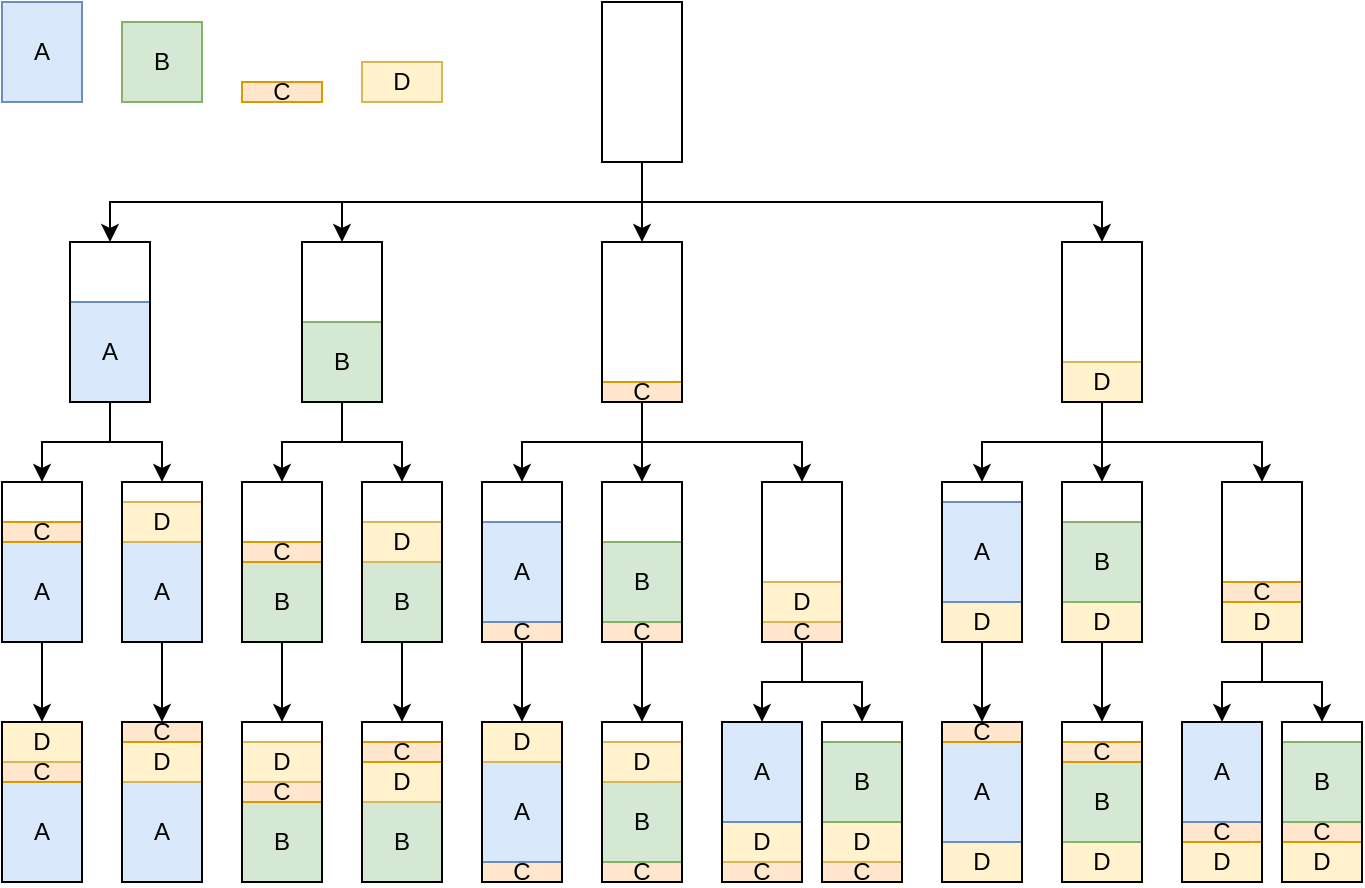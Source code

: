 <mxfile version="14.5.1" type="device"><diagram name="Page-1" id="e_w-Gh5JkEzT7K7jKt5F"><mxGraphModel dx="1086" dy="806" grid="1" gridSize="10" guides="1" tooltips="1" connect="1" arrows="1" fold="1" page="1" pageScale="1" pageWidth="827" pageHeight="1169" math="0" shadow="0"><root><mxCell id="0"/><mxCell id="1" parent="0"/><mxCell id="lLcgFKIzy0igxtEhPc2M-120" value="D" style="rounded=0;whiteSpace=wrap;html=1;fillColor=#fff2cc;strokeColor=#d6b656;" parent="1" vertex="1"><mxGeometry x="930" y="500" width="40" height="20" as="geometry"/></mxCell><mxCell id="lLcgFKIzy0igxtEhPc2M-121" value="C" style="rounded=0;whiteSpace=wrap;html=1;fillColor=#ffe6cc;strokeColor=#d79b00;" parent="1" vertex="1"><mxGeometry x="930" y="490" width="40" height="10" as="geometry"/></mxCell><mxCell id="lLcgFKIzy0igxtEhPc2M-127" value="A" style="rounded=0;whiteSpace=wrap;html=1;fillColor=#dae8fc;strokeColor=#6c8ebf;" parent="1" vertex="1"><mxGeometry x="930" y="440" width="40" height="50" as="geometry"/></mxCell><mxCell id="lLcgFKIzy0igxtEhPc2M-11" style="edgeStyle=orthogonalEdgeStyle;rounded=0;orthogonalLoop=1;jettySize=auto;html=1;exitX=0.5;exitY=1;exitDx=0;exitDy=0;" parent="1" source="lLcgFKIzy0igxtEhPc2M-1" target="lLcgFKIzy0igxtEhPc2M-3" edge="1"><mxGeometry relative="1" as="geometry"/></mxCell><mxCell id="lLcgFKIzy0igxtEhPc2M-12" style="edgeStyle=orthogonalEdgeStyle;rounded=0;orthogonalLoop=1;jettySize=auto;html=1;exitX=0.5;exitY=1;exitDx=0;exitDy=0;entryX=0.5;entryY=0;entryDx=0;entryDy=0;" parent="1" source="lLcgFKIzy0igxtEhPc2M-1" target="lLcgFKIzy0igxtEhPc2M-2" edge="1"><mxGeometry relative="1" as="geometry"/></mxCell><mxCell id="lLcgFKIzy0igxtEhPc2M-13" style="edgeStyle=orthogonalEdgeStyle;rounded=0;orthogonalLoop=1;jettySize=auto;html=1;exitX=0.5;exitY=1;exitDx=0;exitDy=0;entryX=0.5;entryY=0;entryDx=0;entryDy=0;" parent="1" source="lLcgFKIzy0igxtEhPc2M-1" target="lLcgFKIzy0igxtEhPc2M-4" edge="1"><mxGeometry relative="1" as="geometry"/></mxCell><mxCell id="lLcgFKIzy0igxtEhPc2M-26" style="edgeStyle=orthogonalEdgeStyle;rounded=0;orthogonalLoop=1;jettySize=auto;html=1;exitX=0.5;exitY=1;exitDx=0;exitDy=0;entryX=0.5;entryY=0;entryDx=0;entryDy=0;" parent="1" source="lLcgFKIzy0igxtEhPc2M-1" target="lLcgFKIzy0igxtEhPc2M-25" edge="1"><mxGeometry relative="1" as="geometry"/></mxCell><mxCell id="lLcgFKIzy0igxtEhPc2M-1" value="" style="rounded=0;whiteSpace=wrap;html=1;" parent="1" vertex="1"><mxGeometry x="640" y="80" width="40" height="80" as="geometry"/></mxCell><mxCell id="lLcgFKIzy0igxtEhPc2M-15" style="edgeStyle=orthogonalEdgeStyle;rounded=0;orthogonalLoop=1;jettySize=auto;html=1;exitX=0.5;exitY=1;exitDx=0;exitDy=0;entryX=0.5;entryY=0;entryDx=0;entryDy=0;" parent="1" source="lLcgFKIzy0igxtEhPc2M-2" target="lLcgFKIzy0igxtEhPc2M-7" edge="1"><mxGeometry relative="1" as="geometry"/></mxCell><mxCell id="lLcgFKIzy0igxtEhPc2M-18" style="edgeStyle=orthogonalEdgeStyle;rounded=0;orthogonalLoop=1;jettySize=auto;html=1;exitX=0.5;exitY=1;exitDx=0;exitDy=0;entryX=0.5;entryY=0;entryDx=0;entryDy=0;" parent="1" source="lLcgFKIzy0igxtEhPc2M-2" target="lLcgFKIzy0igxtEhPc2M-8" edge="1"><mxGeometry relative="1" as="geometry"/></mxCell><mxCell id="lLcgFKIzy0igxtEhPc2M-14" style="edgeStyle=orthogonalEdgeStyle;rounded=0;orthogonalLoop=1;jettySize=auto;html=1;exitX=0.5;exitY=1;exitDx=0;exitDy=0;entryX=0.5;entryY=0;entryDx=0;entryDy=0;" parent="1" source="lLcgFKIzy0igxtEhPc2M-3" target="lLcgFKIzy0igxtEhPc2M-5" edge="1"><mxGeometry relative="1" as="geometry"/></mxCell><mxCell id="lLcgFKIzy0igxtEhPc2M-17" style="edgeStyle=orthogonalEdgeStyle;rounded=0;orthogonalLoop=1;jettySize=auto;html=1;exitX=0.5;exitY=1;exitDx=0;exitDy=0;entryX=0.5;entryY=0;entryDx=0;entryDy=0;" parent="1" source="lLcgFKIzy0igxtEhPc2M-3" target="lLcgFKIzy0igxtEhPc2M-6" edge="1"><mxGeometry relative="1" as="geometry"/></mxCell><mxCell id="lLcgFKIzy0igxtEhPc2M-19" style="edgeStyle=orthogonalEdgeStyle;rounded=0;orthogonalLoop=1;jettySize=auto;html=1;exitX=0.5;exitY=1;exitDx=0;exitDy=0;entryX=0.5;entryY=0;entryDx=0;entryDy=0;" parent="1" source="lLcgFKIzy0igxtEhPc2M-4" target="lLcgFKIzy0igxtEhPc2M-10" edge="1"><mxGeometry relative="1" as="geometry"/></mxCell><mxCell id="lLcgFKIzy0igxtEhPc2M-20" value="A" style="rounded=0;whiteSpace=wrap;html=1;fillColor=#dae8fc;strokeColor=#6c8ebf;" parent="1" vertex="1"><mxGeometry x="374" y="230" width="40" height="50" as="geometry"/></mxCell><mxCell id="lLcgFKIzy0igxtEhPc2M-21" value="B" style="rounded=0;whiteSpace=wrap;html=1;fillColor=#d5e8d4;strokeColor=#82b366;" parent="1" vertex="1"><mxGeometry x="490" y="240" width="40" height="40" as="geometry"/></mxCell><mxCell id="lLcgFKIzy0igxtEhPc2M-50" style="edgeStyle=orthogonalEdgeStyle;rounded=0;orthogonalLoop=1;jettySize=auto;html=1;exitX=0.5;exitY=1;exitDx=0;exitDy=0;entryX=0.5;entryY=0;entryDx=0;entryDy=0;" parent="1" source="lLcgFKIzy0igxtEhPc2M-22" target="lLcgFKIzy0igxtEhPc2M-46" edge="1"><mxGeometry relative="1" as="geometry"/></mxCell><mxCell id="lLcgFKIzy0igxtEhPc2M-130" style="edgeStyle=orthogonalEdgeStyle;rounded=0;orthogonalLoop=1;jettySize=auto;html=1;exitX=0.5;exitY=1;exitDx=0;exitDy=0;entryX=0.5;entryY=0;entryDx=0;entryDy=0;" parent="1" source="lLcgFKIzy0igxtEhPc2M-22" target="lLcgFKIzy0igxtEhPc2M-9" edge="1"><mxGeometry relative="1" as="geometry"/></mxCell><mxCell id="lLcgFKIzy0igxtEhPc2M-22" value="C" style="rounded=0;whiteSpace=wrap;html=1;fillColor=#ffe6cc;strokeColor=#d79b00;" parent="1" vertex="1"><mxGeometry x="640" y="270" width="40" height="10" as="geometry"/></mxCell><mxCell id="lLcgFKIzy0igxtEhPc2M-35" style="edgeStyle=orthogonalEdgeStyle;rounded=0;orthogonalLoop=1;jettySize=auto;html=1;exitX=0.5;exitY=1;exitDx=0;exitDy=0;entryX=0.5;entryY=0;entryDx=0;entryDy=0;" parent="1" source="lLcgFKIzy0igxtEhPc2M-24" target="lLcgFKIzy0igxtEhPc2M-33" edge="1"><mxGeometry relative="1" as="geometry"/></mxCell><mxCell id="lLcgFKIzy0igxtEhPc2M-38" style="edgeStyle=orthogonalEdgeStyle;rounded=0;orthogonalLoop=1;jettySize=auto;html=1;exitX=0.5;exitY=1;exitDx=0;exitDy=0;entryX=0.5;entryY=0;entryDx=0;entryDy=0;" parent="1" source="lLcgFKIzy0igxtEhPc2M-24" target="lLcgFKIzy0igxtEhPc2M-36" edge="1"><mxGeometry relative="1" as="geometry"/></mxCell><mxCell id="lLcgFKIzy0igxtEhPc2M-55" style="edgeStyle=orthogonalEdgeStyle;rounded=0;orthogonalLoop=1;jettySize=auto;html=1;exitX=0.5;exitY=1;exitDx=0;exitDy=0;entryX=0.5;entryY=0;entryDx=0;entryDy=0;" parent="1" source="lLcgFKIzy0igxtEhPc2M-24" target="lLcgFKIzy0igxtEhPc2M-53" edge="1"><mxGeometry relative="1" as="geometry"/></mxCell><mxCell id="lLcgFKIzy0igxtEhPc2M-24" value="D" style="rounded=0;whiteSpace=wrap;html=1;fillColor=#fff2cc;strokeColor=#d6b656;" parent="1" vertex="1"><mxGeometry x="870" y="260" width="40" height="20" as="geometry"/></mxCell><mxCell id="lLcgFKIzy0igxtEhPc2M-67" style="edgeStyle=orthogonalEdgeStyle;rounded=0;orthogonalLoop=1;jettySize=auto;html=1;exitX=0.5;exitY=1;exitDx=0;exitDy=0;entryX=0.5;entryY=0;entryDx=0;entryDy=0;" parent="1" source="lLcgFKIzy0igxtEhPc2M-27" target="lLcgFKIzy0igxtEhPc2M-64" edge="1"><mxGeometry relative="1" as="geometry"/></mxCell><mxCell id="lLcgFKIzy0igxtEhPc2M-27" value="A" style="rounded=0;whiteSpace=wrap;html=1;fillColor=#dae8fc;strokeColor=#6c8ebf;" parent="1" vertex="1"><mxGeometry x="340" y="350" width="40" height="50" as="geometry"/></mxCell><mxCell id="lLcgFKIzy0igxtEhPc2M-72" style="edgeStyle=orthogonalEdgeStyle;rounded=0;orthogonalLoop=1;jettySize=auto;html=1;exitX=0.5;exitY=1;exitDx=0;exitDy=0;entryX=0.5;entryY=0;entryDx=0;entryDy=0;" parent="1" source="lLcgFKIzy0igxtEhPc2M-28" target="lLcgFKIzy0igxtEhPc2M-69" edge="1"><mxGeometry relative="1" as="geometry"/></mxCell><mxCell id="lLcgFKIzy0igxtEhPc2M-28" value="A" style="rounded=0;whiteSpace=wrap;html=1;fillColor=#dae8fc;strokeColor=#6c8ebf;" parent="1" vertex="1"><mxGeometry x="400" y="350" width="40" height="50" as="geometry"/></mxCell><mxCell id="lLcgFKIzy0igxtEhPc2M-78" style="edgeStyle=orthogonalEdgeStyle;rounded=0;orthogonalLoop=1;jettySize=auto;html=1;exitX=0.5;exitY=1;exitDx=0;exitDy=0;entryX=0.5;entryY=0;entryDx=0;entryDy=0;" parent="1" source="lLcgFKIzy0igxtEhPc2M-29" target="lLcgFKIzy0igxtEhPc2M-74" edge="1"><mxGeometry relative="1" as="geometry"/></mxCell><mxCell id="lLcgFKIzy0igxtEhPc2M-29" value="B" style="rounded=0;whiteSpace=wrap;html=1;fillColor=#d5e8d4;strokeColor=#82b366;" parent="1" vertex="1"><mxGeometry x="460" y="360" width="40" height="40" as="geometry"/></mxCell><mxCell id="lLcgFKIzy0igxtEhPc2M-86" style="edgeStyle=orthogonalEdgeStyle;rounded=0;orthogonalLoop=1;jettySize=auto;html=1;exitX=0.5;exitY=1;exitDx=0;exitDy=0;entryX=0.5;entryY=0;entryDx=0;entryDy=0;" parent="1" source="lLcgFKIzy0igxtEhPc2M-30" target="lLcgFKIzy0igxtEhPc2M-82" edge="1"><mxGeometry relative="1" as="geometry"/></mxCell><mxCell id="lLcgFKIzy0igxtEhPc2M-30" value="B" style="rounded=0;whiteSpace=wrap;html=1;fillColor=#d5e8d4;strokeColor=#82b366;" parent="1" vertex="1"><mxGeometry x="520" y="360" width="40" height="40" as="geometry"/></mxCell><mxCell id="lLcgFKIzy0igxtEhPc2M-88" style="edgeStyle=orthogonalEdgeStyle;rounded=0;orthogonalLoop=1;jettySize=auto;html=1;exitX=0.5;exitY=1;exitDx=0;exitDy=0;entryX=0.5;entryY=0;entryDx=0;entryDy=0;" parent="1" source="lLcgFKIzy0igxtEhPc2M-31" target="lLcgFKIzy0igxtEhPc2M-87" edge="1"><mxGeometry relative="1" as="geometry"/></mxCell><mxCell id="lLcgFKIzy0igxtEhPc2M-31" value="C" style="rounded=0;whiteSpace=wrap;html=1;fillColor=#ffe6cc;strokeColor=#d79b00;" parent="1" vertex="1"><mxGeometry x="580" y="390" width="40" height="10" as="geometry"/></mxCell><mxCell id="lLcgFKIzy0igxtEhPc2M-95" style="edgeStyle=orthogonalEdgeStyle;rounded=0;orthogonalLoop=1;jettySize=auto;html=1;exitX=0.5;exitY=1;exitDx=0;exitDy=0;entryX=0.5;entryY=0;entryDx=0;entryDy=0;" parent="1" source="lLcgFKIzy0igxtEhPc2M-32" target="lLcgFKIzy0igxtEhPc2M-89" edge="1"><mxGeometry relative="1" as="geometry"/></mxCell><mxCell id="lLcgFKIzy0igxtEhPc2M-32" value="C" style="rounded=0;whiteSpace=wrap;html=1;fillColor=#ffe6cc;strokeColor=#d79b00;" parent="1" vertex="1"><mxGeometry x="640" y="390" width="40" height="10" as="geometry"/></mxCell><mxCell id="lLcgFKIzy0igxtEhPc2M-111" style="edgeStyle=orthogonalEdgeStyle;rounded=0;orthogonalLoop=1;jettySize=auto;html=1;exitX=0.5;exitY=1;exitDx=0;exitDy=0;entryX=0.5;entryY=0;entryDx=0;entryDy=0;" parent="1" source="lLcgFKIzy0igxtEhPc2M-34" target="lLcgFKIzy0igxtEhPc2M-108" edge="1"><mxGeometry relative="1" as="geometry"/></mxCell><mxCell id="lLcgFKIzy0igxtEhPc2M-34" value="D" style="rounded=0;whiteSpace=wrap;html=1;fillColor=#fff2cc;strokeColor=#d6b656;" parent="1" vertex="1"><mxGeometry x="810" y="380" width="40" height="20" as="geometry"/></mxCell><mxCell id="lLcgFKIzy0igxtEhPc2M-118" style="edgeStyle=orthogonalEdgeStyle;rounded=0;orthogonalLoop=1;jettySize=auto;html=1;exitX=0.5;exitY=1;exitDx=0;exitDy=0;" parent="1" source="lLcgFKIzy0igxtEhPc2M-37" target="lLcgFKIzy0igxtEhPc2M-113" edge="1"><mxGeometry relative="1" as="geometry"/></mxCell><mxCell id="lLcgFKIzy0igxtEhPc2M-37" value="D" style="rounded=0;whiteSpace=wrap;html=1;fillColor=#fff2cc;strokeColor=#d6b656;" parent="1" vertex="1"><mxGeometry x="870" y="380" width="40" height="20" as="geometry"/></mxCell><mxCell id="lLcgFKIzy0igxtEhPc2M-39" value="C" style="rounded=0;whiteSpace=wrap;html=1;fillColor=#ffe6cc;strokeColor=#d79b00;" parent="1" vertex="1"><mxGeometry x="340" y="340" width="40" height="10" as="geometry"/></mxCell><mxCell id="lLcgFKIzy0igxtEhPc2M-40" value="D" style="rounded=0;whiteSpace=wrap;html=1;fillColor=#fff2cc;strokeColor=#d6b656;" parent="1" vertex="1"><mxGeometry x="400" y="330" width="40" height="20" as="geometry"/></mxCell><mxCell id="lLcgFKIzy0igxtEhPc2M-41" value="C" style="rounded=0;whiteSpace=wrap;html=1;fillColor=#ffe6cc;strokeColor=#d79b00;" parent="1" vertex="1"><mxGeometry x="460" y="350" width="40" height="10" as="geometry"/></mxCell><mxCell id="lLcgFKIzy0igxtEhPc2M-42" value="D" style="rounded=0;whiteSpace=wrap;html=1;fillColor=#fff2cc;strokeColor=#d6b656;" parent="1" vertex="1"><mxGeometry x="520" y="340" width="40" height="20" as="geometry"/></mxCell><mxCell id="lLcgFKIzy0igxtEhPc2M-43" value="A" style="rounded=0;whiteSpace=wrap;html=1;fillColor=#dae8fc;strokeColor=#6c8ebf;" parent="1" vertex="1"><mxGeometry x="580" y="340" width="40" height="50" as="geometry"/></mxCell><mxCell id="lLcgFKIzy0igxtEhPc2M-44" value="B" style="rounded=0;whiteSpace=wrap;html=1;fillColor=#d5e8d4;strokeColor=#82b366;" parent="1" vertex="1"><mxGeometry x="640" y="350" width="40" height="40" as="geometry"/></mxCell><mxCell id="lLcgFKIzy0igxtEhPc2M-105" style="edgeStyle=orthogonalEdgeStyle;rounded=0;orthogonalLoop=1;jettySize=auto;html=1;exitX=0.5;exitY=1;exitDx=0;exitDy=0;entryX=0.5;entryY=0;entryDx=0;entryDy=0;" parent="1" source="lLcgFKIzy0igxtEhPc2M-47" target="lLcgFKIzy0igxtEhPc2M-96" edge="1"><mxGeometry relative="1" as="geometry"/></mxCell><mxCell id="lLcgFKIzy0igxtEhPc2M-106" style="edgeStyle=orthogonalEdgeStyle;rounded=0;orthogonalLoop=1;jettySize=auto;html=1;exitX=0.5;exitY=1;exitDx=0;exitDy=0;entryX=0.5;entryY=0;entryDx=0;entryDy=0;" parent="1" source="lLcgFKIzy0igxtEhPc2M-47" target="lLcgFKIzy0igxtEhPc2M-101" edge="1"><mxGeometry relative="1" as="geometry"/></mxCell><mxCell id="lLcgFKIzy0igxtEhPc2M-47" value="C" style="rounded=0;whiteSpace=wrap;html=1;fillColor=#ffe6cc;strokeColor=#d79b00;" parent="1" vertex="1"><mxGeometry x="720" y="390" width="40" height="10" as="geometry"/></mxCell><mxCell id="lLcgFKIzy0igxtEhPc2M-49" value="D" style="rounded=0;whiteSpace=wrap;html=1;fillColor=#fff2cc;strokeColor=#d6b656;" parent="1" vertex="1"><mxGeometry x="720" y="370" width="40" height="20" as="geometry"/></mxCell><mxCell id="lLcgFKIzy0igxtEhPc2M-51" value="A" style="rounded=0;whiteSpace=wrap;html=1;fillColor=#dae8fc;strokeColor=#6c8ebf;" parent="1" vertex="1"><mxGeometry x="810" y="330" width="40" height="50" as="geometry"/></mxCell><mxCell id="lLcgFKIzy0igxtEhPc2M-52" value="B" style="rounded=0;whiteSpace=wrap;html=1;fillColor=#d5e8d4;strokeColor=#82b366;" parent="1" vertex="1"><mxGeometry x="870" y="340" width="40" height="40" as="geometry"/></mxCell><mxCell id="lLcgFKIzy0igxtEhPc2M-125" style="edgeStyle=orthogonalEdgeStyle;rounded=0;orthogonalLoop=1;jettySize=auto;html=1;exitX=0.5;exitY=1;exitDx=0;exitDy=0;entryX=0.5;entryY=0;entryDx=0;entryDy=0;" parent="1" source="lLcgFKIzy0igxtEhPc2M-54" target="lLcgFKIzy0igxtEhPc2M-119" edge="1"><mxGeometry relative="1" as="geometry"/></mxCell><mxCell id="lLcgFKIzy0igxtEhPc2M-126" style="edgeStyle=orthogonalEdgeStyle;rounded=0;orthogonalLoop=1;jettySize=auto;html=1;exitX=0.5;exitY=1;exitDx=0;exitDy=0;entryX=0.5;entryY=0;entryDx=0;entryDy=0;" parent="1" source="lLcgFKIzy0igxtEhPc2M-54" target="3jS2zrgw1JBNNnKN84jF-4" edge="1"><mxGeometry relative="1" as="geometry"><mxPoint x="1020" y="410" as="targetPoint"/></mxGeometry></mxCell><mxCell id="lLcgFKIzy0igxtEhPc2M-54" value="D" style="rounded=0;whiteSpace=wrap;html=1;fillColor=#fff2cc;strokeColor=#d6b656;" parent="1" vertex="1"><mxGeometry x="950" y="380" width="40" height="20" as="geometry"/></mxCell><mxCell id="lLcgFKIzy0igxtEhPc2M-56" value="C" style="rounded=0;whiteSpace=wrap;html=1;fillColor=#ffe6cc;strokeColor=#d79b00;" parent="1" vertex="1"><mxGeometry x="950" y="370" width="40" height="10" as="geometry"/></mxCell><mxCell id="lLcgFKIzy0igxtEhPc2M-57" value="A" style="rounded=0;whiteSpace=wrap;html=1;fillColor=#dae8fc;strokeColor=#6c8ebf;" parent="1" vertex="1"><mxGeometry x="340" y="80" width="40" height="50" as="geometry"/></mxCell><mxCell id="lLcgFKIzy0igxtEhPc2M-58" value="B" style="rounded=0;whiteSpace=wrap;html=1;fillColor=#d5e8d4;strokeColor=#82b366;" parent="1" vertex="1"><mxGeometry x="400" y="90" width="40" height="40" as="geometry"/></mxCell><mxCell id="lLcgFKIzy0igxtEhPc2M-59" value="C" style="rounded=0;whiteSpace=wrap;html=1;fillColor=#ffe6cc;strokeColor=#d79b00;" parent="1" vertex="1"><mxGeometry x="460" y="120" width="40" height="10" as="geometry"/></mxCell><mxCell id="lLcgFKIzy0igxtEhPc2M-60" value="D" style="rounded=0;whiteSpace=wrap;html=1;fillColor=#fff2cc;strokeColor=#d6b656;" parent="1" vertex="1"><mxGeometry x="520" y="110" width="40" height="20" as="geometry"/></mxCell><mxCell id="lLcgFKIzy0igxtEhPc2M-65" value="A" style="rounded=0;whiteSpace=wrap;html=1;fillColor=#dae8fc;strokeColor=#6c8ebf;" parent="1" vertex="1"><mxGeometry x="340" y="470" width="40" height="50" as="geometry"/></mxCell><mxCell id="lLcgFKIzy0igxtEhPc2M-66" value="C" style="rounded=0;whiteSpace=wrap;html=1;fillColor=#ffe6cc;strokeColor=#d79b00;" parent="1" vertex="1"><mxGeometry x="340" y="460" width="40" height="10" as="geometry"/></mxCell><mxCell id="lLcgFKIzy0igxtEhPc2M-68" value="D" style="rounded=0;whiteSpace=wrap;html=1;fillColor=#fff2cc;strokeColor=#d6b656;" parent="1" vertex="1"><mxGeometry x="340" y="440" width="40" height="20" as="geometry"/></mxCell><mxCell id="lLcgFKIzy0igxtEhPc2M-70" value="A" style="rounded=0;whiteSpace=wrap;html=1;fillColor=#dae8fc;strokeColor=#6c8ebf;" parent="1" vertex="1"><mxGeometry x="400" y="470" width="40" height="50" as="geometry"/></mxCell><mxCell id="lLcgFKIzy0igxtEhPc2M-71" value="D" style="rounded=0;whiteSpace=wrap;html=1;fillColor=#fff2cc;strokeColor=#d6b656;" parent="1" vertex="1"><mxGeometry x="400" y="450" width="40" height="20" as="geometry"/></mxCell><mxCell id="lLcgFKIzy0igxtEhPc2M-73" value="C" style="rounded=0;whiteSpace=wrap;html=1;fillColor=#ffe6cc;strokeColor=#d79b00;" parent="1" vertex="1"><mxGeometry x="400" y="440" width="40" height="10" as="geometry"/></mxCell><mxCell id="lLcgFKIzy0igxtEhPc2M-75" value="B" style="rounded=0;whiteSpace=wrap;html=1;fillColor=#d5e8d4;strokeColor=#82b366;" parent="1" vertex="1"><mxGeometry x="460" y="480" width="40" height="40" as="geometry"/></mxCell><mxCell id="lLcgFKIzy0igxtEhPc2M-76" value="C" style="rounded=0;whiteSpace=wrap;html=1;fillColor=#ffe6cc;strokeColor=#d79b00;" parent="1" vertex="1"><mxGeometry x="460" y="470" width="40" height="10" as="geometry"/></mxCell><mxCell id="lLcgFKIzy0igxtEhPc2M-77" value="D" style="rounded=0;whiteSpace=wrap;html=1;fillColor=#fff2cc;strokeColor=#d6b656;" parent="1" vertex="1"><mxGeometry x="460" y="450" width="40" height="20" as="geometry"/></mxCell><mxCell id="lLcgFKIzy0igxtEhPc2M-79" value="B" style="rounded=0;whiteSpace=wrap;html=1;fillColor=#d5e8d4;strokeColor=#82b366;" parent="1" vertex="1"><mxGeometry x="520" y="480" width="40" height="40" as="geometry"/></mxCell><mxCell id="lLcgFKIzy0igxtEhPc2M-80" value="D" style="rounded=0;whiteSpace=wrap;html=1;fillColor=#fff2cc;strokeColor=#d6b656;" parent="1" vertex="1"><mxGeometry x="520" y="460" width="40" height="20" as="geometry"/></mxCell><mxCell id="lLcgFKIzy0igxtEhPc2M-81" value="C" style="rounded=0;whiteSpace=wrap;html=1;fillColor=#ffe6cc;strokeColor=#d79b00;" parent="1" vertex="1"><mxGeometry x="520" y="450" width="40" height="10" as="geometry"/></mxCell><mxCell id="lLcgFKIzy0igxtEhPc2M-84" value="C" style="rounded=0;whiteSpace=wrap;html=1;fillColor=#ffe6cc;strokeColor=#d79b00;" parent="1" vertex="1"><mxGeometry x="580" y="510" width="40" height="10" as="geometry"/></mxCell><mxCell id="lLcgFKIzy0igxtEhPc2M-85" value="A" style="rounded=0;whiteSpace=wrap;html=1;fillColor=#dae8fc;strokeColor=#6c8ebf;" parent="1" vertex="1"><mxGeometry x="580" y="460" width="40" height="50" as="geometry"/></mxCell><mxCell id="lLcgFKIzy0igxtEhPc2M-87" value="D" style="rounded=0;whiteSpace=wrap;html=1;fillColor=#fff2cc;strokeColor=#d6b656;" parent="1" vertex="1"><mxGeometry x="580" y="440" width="40" height="20" as="geometry"/></mxCell><mxCell id="lLcgFKIzy0igxtEhPc2M-90" value="C" style="rounded=0;whiteSpace=wrap;html=1;fillColor=#ffe6cc;strokeColor=#d79b00;" parent="1" vertex="1"><mxGeometry x="640" y="510" width="40" height="10" as="geometry"/></mxCell><mxCell id="lLcgFKIzy0igxtEhPc2M-91" value="B" style="rounded=0;whiteSpace=wrap;html=1;fillColor=#d5e8d4;strokeColor=#82b366;" parent="1" vertex="1"><mxGeometry x="640" y="470" width="40" height="40" as="geometry"/></mxCell><mxCell id="lLcgFKIzy0igxtEhPc2M-93" value="D" style="rounded=0;whiteSpace=wrap;html=1;fillColor=#fff2cc;strokeColor=#d6b656;" parent="1" vertex="1"><mxGeometry x="640" y="450" width="40" height="20" as="geometry"/></mxCell><mxCell id="lLcgFKIzy0igxtEhPc2M-97" value="C" style="rounded=0;whiteSpace=wrap;html=1;fillColor=#ffe6cc;strokeColor=#d79b00;" parent="1" vertex="1"><mxGeometry x="700" y="510" width="40" height="10" as="geometry"/></mxCell><mxCell id="lLcgFKIzy0igxtEhPc2M-98" value="D" style="rounded=0;whiteSpace=wrap;html=1;fillColor=#fff2cc;strokeColor=#d6b656;" parent="1" vertex="1"><mxGeometry x="700" y="490" width="40" height="20" as="geometry"/></mxCell><mxCell id="lLcgFKIzy0igxtEhPc2M-99" value="A" style="rounded=0;whiteSpace=wrap;html=1;fillColor=#dae8fc;strokeColor=#6c8ebf;" parent="1" vertex="1"><mxGeometry x="700" y="440" width="40" height="50" as="geometry"/></mxCell><mxCell id="lLcgFKIzy0igxtEhPc2M-102" value="C" style="rounded=0;whiteSpace=wrap;html=1;fillColor=#ffe6cc;strokeColor=#d79b00;" parent="1" vertex="1"><mxGeometry x="750" y="510" width="40" height="10" as="geometry"/></mxCell><mxCell id="lLcgFKIzy0igxtEhPc2M-103" value="D" style="rounded=0;whiteSpace=wrap;html=1;fillColor=#fff2cc;strokeColor=#d6b656;" parent="1" vertex="1"><mxGeometry x="750" y="490" width="40" height="20" as="geometry"/></mxCell><mxCell id="lLcgFKIzy0igxtEhPc2M-104" value="B" style="rounded=0;whiteSpace=wrap;html=1;fillColor=#d5e8d4;strokeColor=#82b366;" parent="1" vertex="1"><mxGeometry x="750" y="450" width="40" height="40" as="geometry"/></mxCell><mxCell id="lLcgFKIzy0igxtEhPc2M-109" value="D" style="rounded=0;whiteSpace=wrap;html=1;fillColor=#fff2cc;strokeColor=#d6b656;" parent="1" vertex="1"><mxGeometry x="810" y="500" width="40" height="20" as="geometry"/></mxCell><mxCell id="lLcgFKIzy0igxtEhPc2M-110" value="A" style="rounded=0;whiteSpace=wrap;html=1;fillColor=#dae8fc;strokeColor=#6c8ebf;" parent="1" vertex="1"><mxGeometry x="810" y="450" width="40" height="50" as="geometry"/></mxCell><mxCell id="lLcgFKIzy0igxtEhPc2M-112" value="C" style="rounded=0;whiteSpace=wrap;html=1;fillColor=#ffe6cc;strokeColor=#d79b00;" parent="1" vertex="1"><mxGeometry x="810" y="440" width="40" height="10" as="geometry"/></mxCell><mxCell id="lLcgFKIzy0igxtEhPc2M-114" value="D" style="rounded=0;whiteSpace=wrap;html=1;fillColor=#fff2cc;strokeColor=#d6b656;" parent="1" vertex="1"><mxGeometry x="870" y="500" width="40" height="20" as="geometry"/></mxCell><mxCell id="lLcgFKIzy0igxtEhPc2M-115" value="B" style="rounded=0;whiteSpace=wrap;html=1;fillColor=#d5e8d4;strokeColor=#82b366;" parent="1" vertex="1"><mxGeometry x="870" y="460" width="40" height="40" as="geometry"/></mxCell><mxCell id="lLcgFKIzy0igxtEhPc2M-116" value="C" style="rounded=0;whiteSpace=wrap;html=1;fillColor=#ffe6cc;strokeColor=#d79b00;" parent="1" vertex="1"><mxGeometry x="870" y="450" width="40" height="10" as="geometry"/></mxCell><mxCell id="lLcgFKIzy0igxtEhPc2M-123" value="D" style="rounded=0;whiteSpace=wrap;html=1;fillColor=#fff2cc;strokeColor=#d6b656;" parent="1" vertex="1"><mxGeometry x="980" y="500" width="40" height="20" as="geometry"/></mxCell><mxCell id="lLcgFKIzy0igxtEhPc2M-124" value="C" style="rounded=0;whiteSpace=wrap;html=1;fillColor=#ffe6cc;strokeColor=#d79b00;" parent="1" vertex="1"><mxGeometry x="980" y="490" width="40" height="10" as="geometry"/></mxCell><mxCell id="lLcgFKIzy0igxtEhPc2M-129" value="B" style="rounded=0;whiteSpace=wrap;html=1;fillColor=#d5e8d4;strokeColor=#82b366;" parent="1" vertex="1"><mxGeometry x="980" y="450" width="40" height="40" as="geometry"/></mxCell><mxCell id="lLcgFKIzy0igxtEhPc2M-25" value="" style="rounded=0;whiteSpace=wrap;html=1;fillColor=none;" parent="1" vertex="1"><mxGeometry x="870" y="200" width="40" height="80" as="geometry"/></mxCell><mxCell id="lLcgFKIzy0igxtEhPc2M-2" value="" style="rounded=0;whiteSpace=wrap;html=1;fillColor=none;" parent="1" vertex="1"><mxGeometry x="490" y="200" width="40" height="80" as="geometry"/></mxCell><mxCell id="lLcgFKIzy0igxtEhPc2M-3" value="" style="rounded=0;whiteSpace=wrap;html=1;fillColor=none;" parent="1" vertex="1"><mxGeometry x="374" y="200" width="40" height="80" as="geometry"/></mxCell><mxCell id="lLcgFKIzy0igxtEhPc2M-4" value="" style="rounded=0;whiteSpace=wrap;html=1;fillColor=none;" parent="1" vertex="1"><mxGeometry x="640" y="200" width="40" height="80" as="geometry"/></mxCell><mxCell id="lLcgFKIzy0igxtEhPc2M-5" value="" style="rounded=0;whiteSpace=wrap;html=1;fillColor=none;" parent="1" vertex="1"><mxGeometry x="340" y="320" width="40" height="80" as="geometry"/></mxCell><mxCell id="lLcgFKIzy0igxtEhPc2M-6" value="" style="rounded=0;whiteSpace=wrap;html=1;fillColor=none;" parent="1" vertex="1"><mxGeometry x="400" y="320" width="40" height="80" as="geometry"/></mxCell><mxCell id="lLcgFKIzy0igxtEhPc2M-7" value="" style="rounded=0;whiteSpace=wrap;html=1;fillColor=none;" parent="1" vertex="1"><mxGeometry x="460" y="320" width="40" height="80" as="geometry"/></mxCell><mxCell id="lLcgFKIzy0igxtEhPc2M-8" value="" style="rounded=0;whiteSpace=wrap;html=1;fillColor=none;" parent="1" vertex="1"><mxGeometry x="520" y="320" width="40" height="80" as="geometry"/></mxCell><mxCell id="lLcgFKIzy0igxtEhPc2M-9" value="" style="rounded=0;whiteSpace=wrap;html=1;fillColor=none;" parent="1" vertex="1"><mxGeometry x="580" y="320" width="40" height="80" as="geometry"/></mxCell><mxCell id="lLcgFKIzy0igxtEhPc2M-10" value="" style="rounded=0;whiteSpace=wrap;html=1;fillColor=none;" parent="1" vertex="1"><mxGeometry x="640" y="320" width="40" height="80" as="geometry"/></mxCell><mxCell id="lLcgFKIzy0igxtEhPc2M-33" value="" style="rounded=0;whiteSpace=wrap;html=1;fillColor=none;" parent="1" vertex="1"><mxGeometry x="810" y="320" width="40" height="80" as="geometry"/></mxCell><mxCell id="lLcgFKIzy0igxtEhPc2M-36" value="" style="rounded=0;whiteSpace=wrap;html=1;fillColor=none;" parent="1" vertex="1"><mxGeometry x="870" y="320" width="40" height="80" as="geometry"/></mxCell><mxCell id="lLcgFKIzy0igxtEhPc2M-46" value="" style="rounded=0;whiteSpace=wrap;html=1;fillColor=none;" parent="1" vertex="1"><mxGeometry x="720" y="320" width="40" height="80" as="geometry"/></mxCell><mxCell id="lLcgFKIzy0igxtEhPc2M-53" value="" style="rounded=0;whiteSpace=wrap;html=1;fillColor=none;" parent="1" vertex="1"><mxGeometry x="950" y="320" width="40" height="80" as="geometry"/></mxCell><mxCell id="lLcgFKIzy0igxtEhPc2M-82" value="" style="rounded=0;whiteSpace=wrap;html=1;fillColor=none;" parent="1" vertex="1"><mxGeometry x="520" y="440" width="40" height="80" as="geometry"/></mxCell><mxCell id="lLcgFKIzy0igxtEhPc2M-74" value="" style="rounded=0;whiteSpace=wrap;html=1;fillColor=none;" parent="1" vertex="1"><mxGeometry x="460" y="440" width="40" height="80" as="geometry"/></mxCell><mxCell id="lLcgFKIzy0igxtEhPc2M-89" value="" style="rounded=0;whiteSpace=wrap;html=1;fillColor=none;" parent="1" vertex="1"><mxGeometry x="640" y="440" width="40" height="80" as="geometry"/></mxCell><mxCell id="lLcgFKIzy0igxtEhPc2M-101" value="" style="rounded=0;whiteSpace=wrap;html=1;fillColor=none;" parent="1" vertex="1"><mxGeometry x="750" y="440" width="40" height="80" as="geometry"/></mxCell><mxCell id="lLcgFKIzy0igxtEhPc2M-113" value="" style="rounded=0;whiteSpace=wrap;html=1;fillColor=none;" parent="1" vertex="1"><mxGeometry x="870" y="440" width="40" height="80" as="geometry"/></mxCell><mxCell id="lLcgFKIzy0igxtEhPc2M-119" value="" style="rounded=0;whiteSpace=wrap;html=1;fillColor=none;" parent="1" vertex="1"><mxGeometry x="930" y="440" width="40" height="80" as="geometry"/></mxCell><mxCell id="lLcgFKIzy0igxtEhPc2M-64" value="" style="rounded=0;whiteSpace=wrap;html=1;fillColor=none;" parent="1" vertex="1"><mxGeometry x="340" y="440" width="40" height="80" as="geometry"/></mxCell><mxCell id="lLcgFKIzy0igxtEhPc2M-69" value="" style="rounded=0;whiteSpace=wrap;html=1;fillColor=none;" parent="1" vertex="1"><mxGeometry x="400" y="440" width="40" height="80" as="geometry"/></mxCell><mxCell id="lLcgFKIzy0igxtEhPc2M-83" value="" style="rounded=0;whiteSpace=wrap;html=1;fillColor=none;" parent="1" vertex="1"><mxGeometry x="580" y="440" width="40" height="80" as="geometry"/></mxCell><mxCell id="lLcgFKIzy0igxtEhPc2M-96" value="" style="rounded=0;whiteSpace=wrap;html=1;fillColor=none;" parent="1" vertex="1"><mxGeometry x="700" y="440" width="40" height="80" as="geometry"/></mxCell><mxCell id="lLcgFKIzy0igxtEhPc2M-108" value="" style="rounded=0;whiteSpace=wrap;html=1;fillColor=none;" parent="1" vertex="1"><mxGeometry x="810" y="440" width="40" height="80" as="geometry"/></mxCell><mxCell id="3jS2zrgw1JBNNnKN84jF-4" value="" style="rounded=0;whiteSpace=wrap;html=1;fillColor=none;" vertex="1" parent="1"><mxGeometry x="980" y="440" width="40" height="80" as="geometry"/></mxCell></root></mxGraphModel></diagram></mxfile>